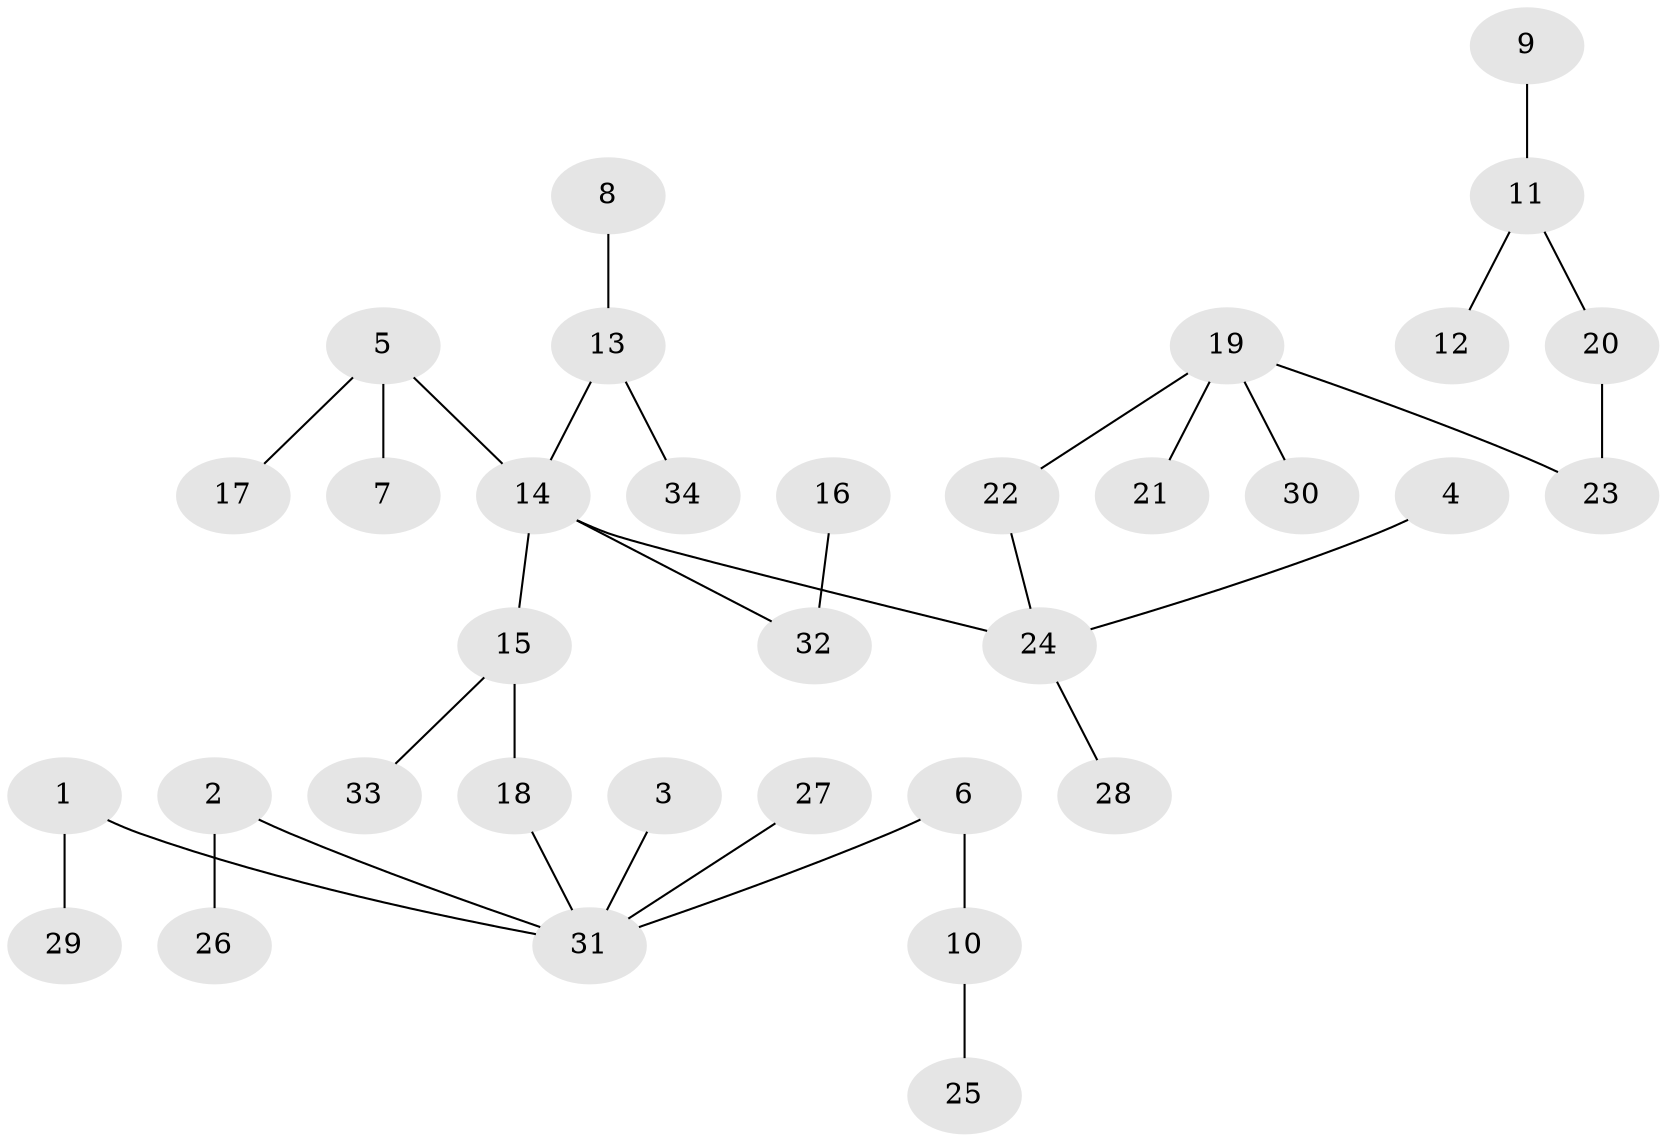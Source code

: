 // original degree distribution, {6: 0.014705882352941176, 7: 0.014705882352941176, 3: 0.07352941176470588, 4: 0.058823529411764705, 5: 0.029411764705882353, 8: 0.014705882352941176, 1: 0.5294117647058824, 2: 0.2647058823529412}
// Generated by graph-tools (version 1.1) at 2025/02/03/09/25 03:02:24]
// undirected, 34 vertices, 33 edges
graph export_dot {
graph [start="1"]
  node [color=gray90,style=filled];
  1;
  2;
  3;
  4;
  5;
  6;
  7;
  8;
  9;
  10;
  11;
  12;
  13;
  14;
  15;
  16;
  17;
  18;
  19;
  20;
  21;
  22;
  23;
  24;
  25;
  26;
  27;
  28;
  29;
  30;
  31;
  32;
  33;
  34;
  1 -- 29 [weight=1.0];
  1 -- 31 [weight=1.0];
  2 -- 26 [weight=1.0];
  2 -- 31 [weight=1.0];
  3 -- 31 [weight=1.0];
  4 -- 24 [weight=1.0];
  5 -- 7 [weight=1.0];
  5 -- 14 [weight=1.0];
  5 -- 17 [weight=1.0];
  6 -- 10 [weight=1.0];
  6 -- 31 [weight=1.0];
  8 -- 13 [weight=1.0];
  9 -- 11 [weight=1.0];
  10 -- 25 [weight=1.0];
  11 -- 12 [weight=1.0];
  11 -- 20 [weight=1.0];
  13 -- 14 [weight=1.0];
  13 -- 34 [weight=1.0];
  14 -- 15 [weight=1.0];
  14 -- 24 [weight=1.0];
  14 -- 32 [weight=1.0];
  15 -- 18 [weight=1.0];
  15 -- 33 [weight=1.0];
  16 -- 32 [weight=1.0];
  18 -- 31 [weight=1.0];
  19 -- 21 [weight=1.0];
  19 -- 22 [weight=1.0];
  19 -- 23 [weight=1.0];
  19 -- 30 [weight=1.0];
  20 -- 23 [weight=1.0];
  22 -- 24 [weight=1.0];
  24 -- 28 [weight=1.0];
  27 -- 31 [weight=1.0];
}
